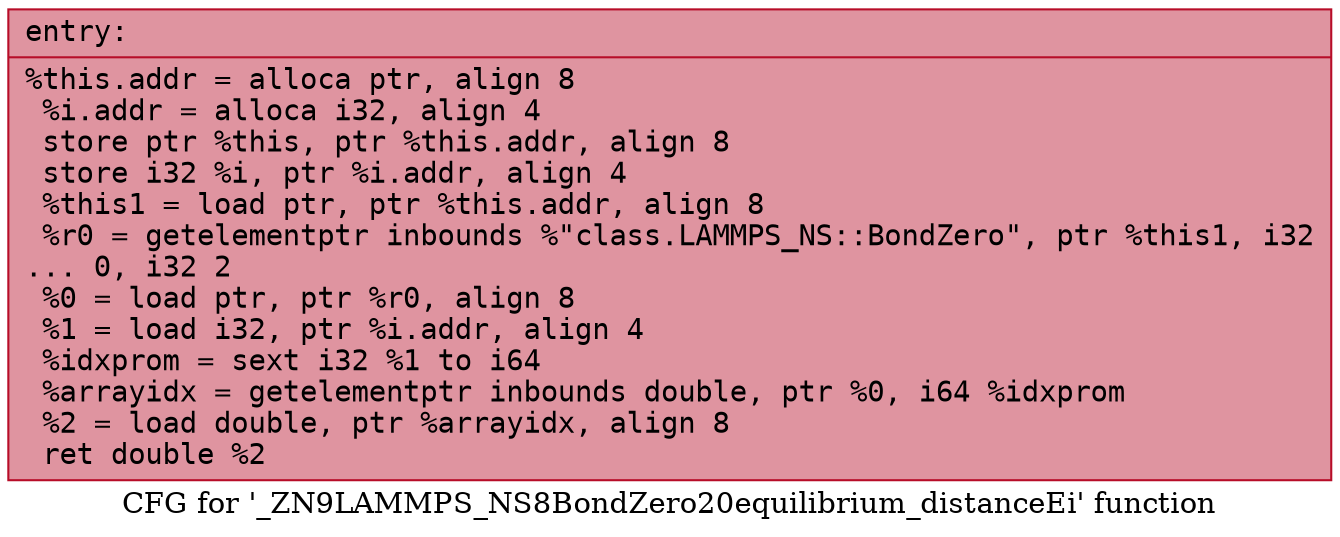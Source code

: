 digraph "CFG for '_ZN9LAMMPS_NS8BondZero20equilibrium_distanceEi' function" {
	label="CFG for '_ZN9LAMMPS_NS8BondZero20equilibrium_distanceEi' function";

	Node0x55c0fafa74e0 [shape=record,color="#b70d28ff", style=filled, fillcolor="#b70d2870" fontname="Courier",label="{entry:\l|  %this.addr = alloca ptr, align 8\l  %i.addr = alloca i32, align 4\l  store ptr %this, ptr %this.addr, align 8\l  store i32 %i, ptr %i.addr, align 4\l  %this1 = load ptr, ptr %this.addr, align 8\l  %r0 = getelementptr inbounds %\"class.LAMMPS_NS::BondZero\", ptr %this1, i32\l... 0, i32 2\l  %0 = load ptr, ptr %r0, align 8\l  %1 = load i32, ptr %i.addr, align 4\l  %idxprom = sext i32 %1 to i64\l  %arrayidx = getelementptr inbounds double, ptr %0, i64 %idxprom\l  %2 = load double, ptr %arrayidx, align 8\l  ret double %2\l}"];
}
